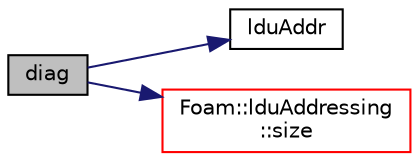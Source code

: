 digraph "diag"
{
  bgcolor="transparent";
  edge [fontname="Helvetica",fontsize="10",labelfontname="Helvetica",labelfontsize="10"];
  node [fontname="Helvetica",fontsize="10",shape=record];
  rankdir="LR";
  Node161 [label="diag",height=0.2,width=0.4,color="black", fillcolor="grey75", style="filled", fontcolor="black"];
  Node161 -> Node162 [color="midnightblue",fontsize="10",style="solid",fontname="Helvetica"];
  Node162 [label="lduAddr",height=0.2,width=0.4,color="black",URL="$a28105.html#a9b4176b96c4c508a072b5c69fb71b861",tooltip="Return the LDU addressing. "];
  Node161 -> Node163 [color="midnightblue",fontsize="10",style="solid",fontname="Helvetica"];
  Node163 [label="Foam::lduAddressing\l::size",height=0.2,width=0.4,color="red",URL="$a27897.html#a9facbf0a118d395c89884e45a5ca4e4b",tooltip="Return number of equations. "];
}
